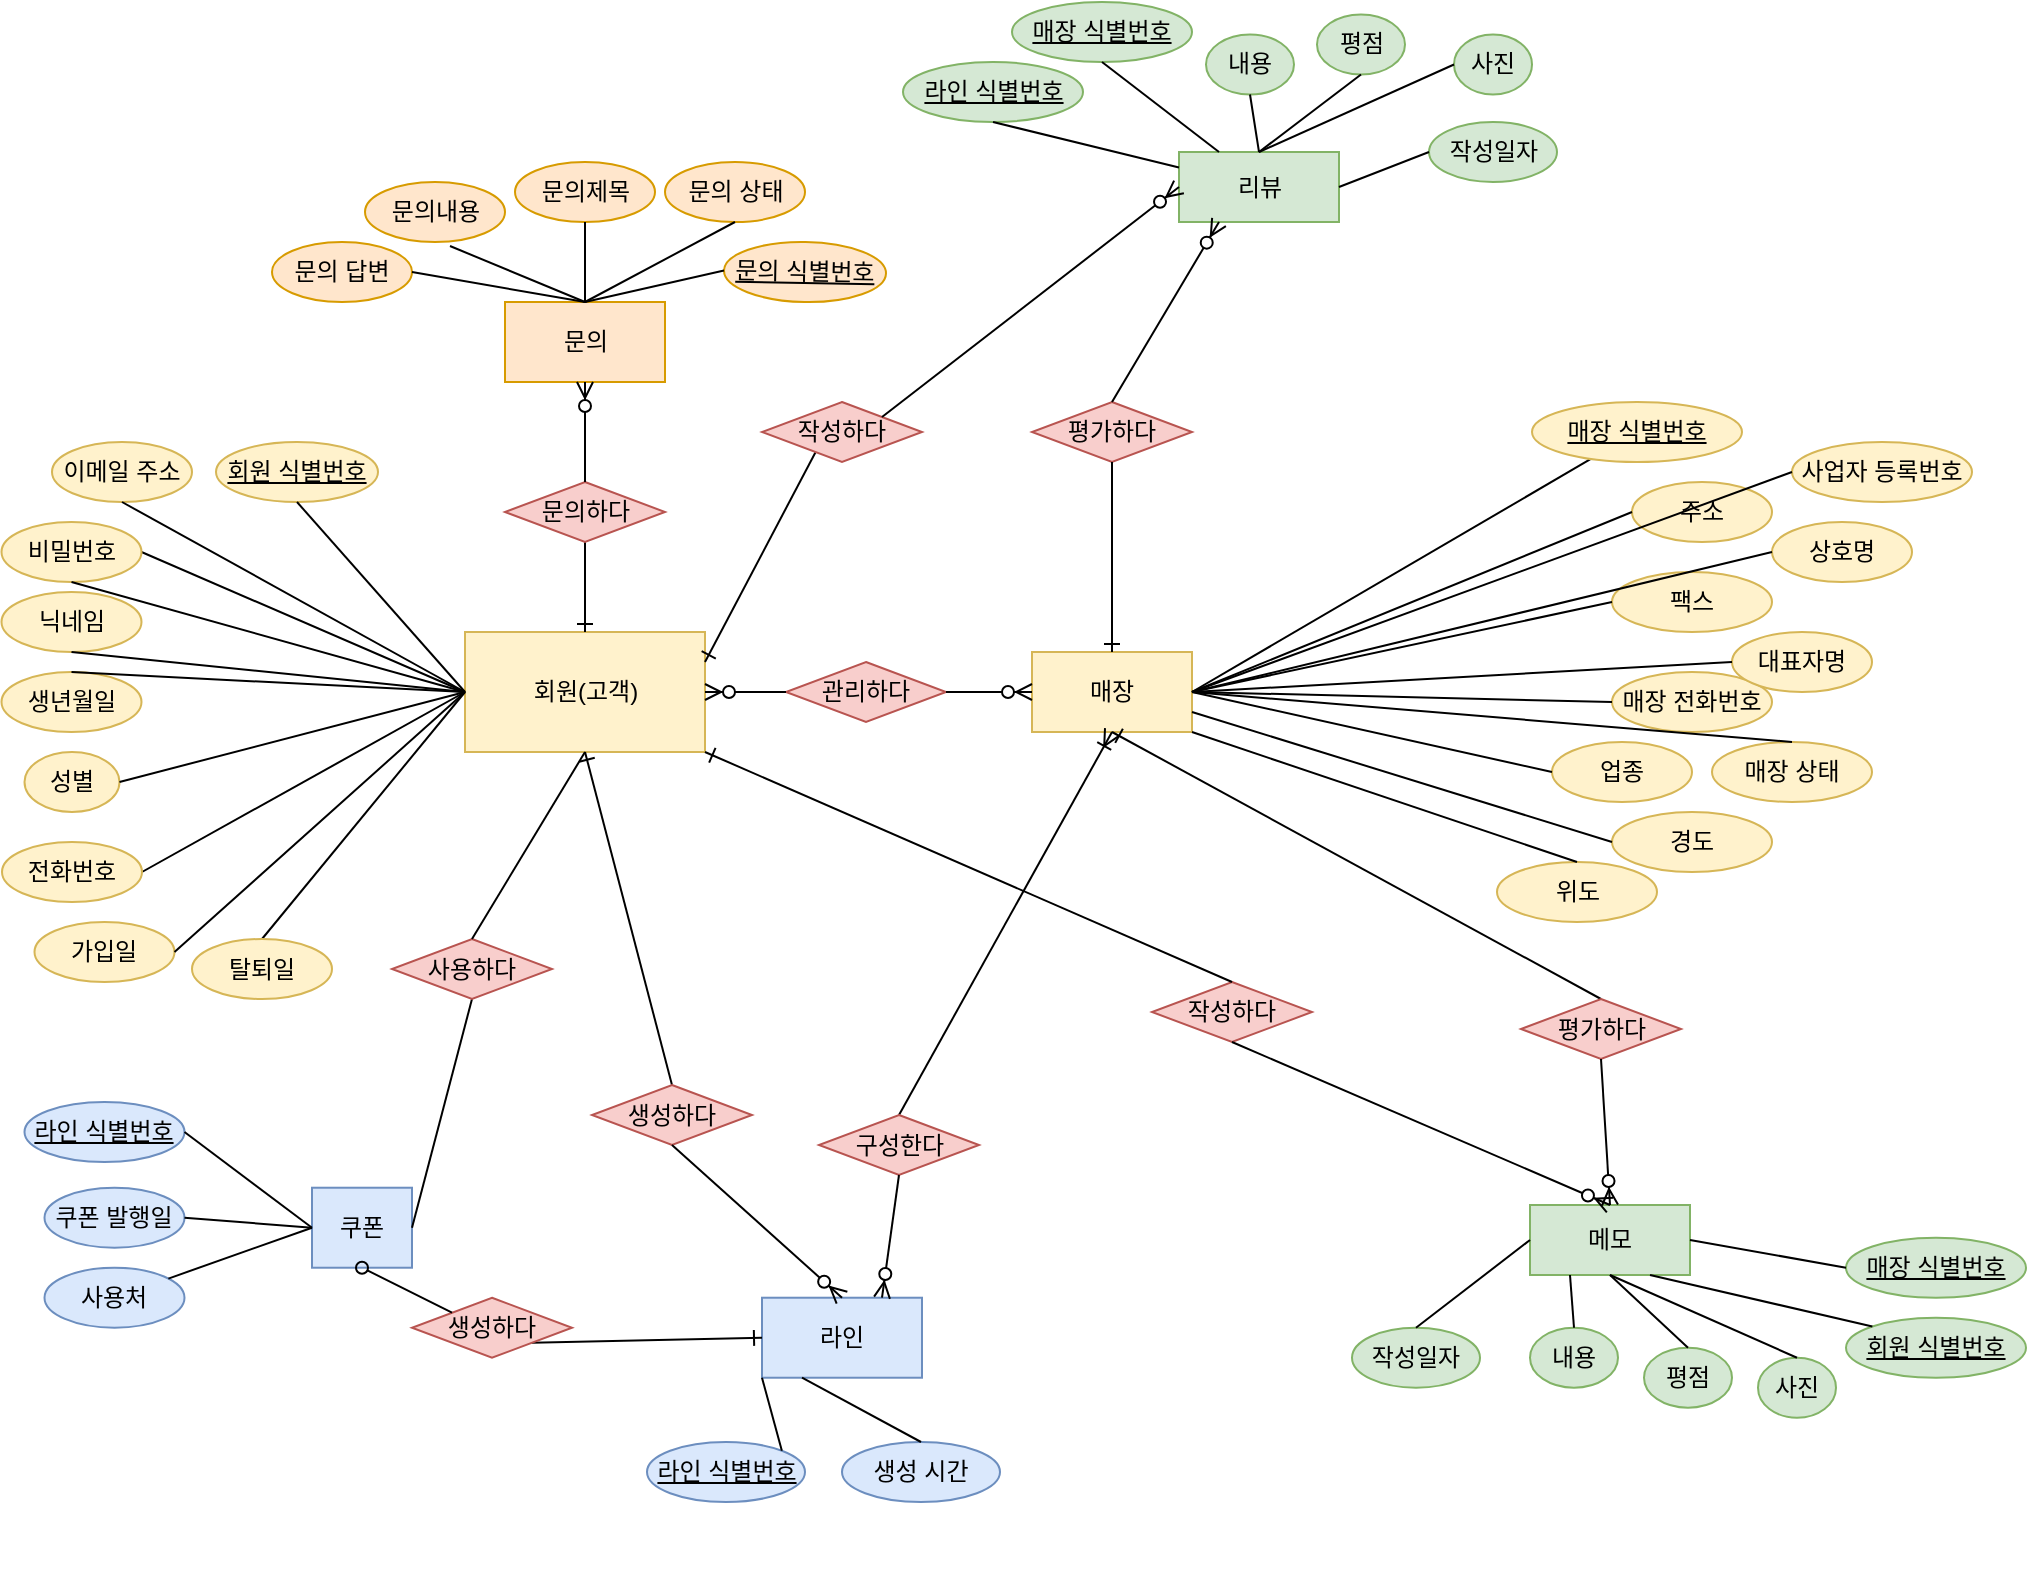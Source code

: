 <mxfile version="13.6.2" type="device"><diagram id="R2lEEEUBdFMjLlhIrx00" name="Page-1"><mxGraphModel dx="1422" dy="1894" grid="1" gridSize="10" guides="1" tooltips="1" connect="1" arrows="1" fold="1" page="1" pageScale="1" pageWidth="850" pageHeight="1100" math="0" shadow="0" extFonts="Permanent Marker^https://fonts.googleapis.com/css?family=Permanent+Marker"><root><mxCell id="0"/><mxCell id="1" parent="0"/><mxCell id="EWIs4W8tNfJOT1IVnQn1-1" value="회원(고객)" style="rounded=0;whiteSpace=wrap;html=1;rotation=0;fillColor=#fff2cc;strokeColor=#d6b656;" parent="1" vertex="1"><mxGeometry x="236.5" y="85" width="120" height="60" as="geometry"/></mxCell><mxCell id="EWIs4W8tNfJOT1IVnQn1-49" value="라인" style="rounded=0;whiteSpace=wrap;html=1;fillColor=#dae8fc;strokeColor=#6c8ebf;" parent="1" vertex="1"><mxGeometry x="385" y="417.86" width="80" height="40" as="geometry"/></mxCell><mxCell id="EWIs4W8tNfJOT1IVnQn1-51" value="라인 식별번호" style="ellipse;whiteSpace=wrap;html=1;fillColor=#dae8fc;strokeColor=#6c8ebf;fontStyle=4" parent="1" vertex="1"><mxGeometry x="327.5" y="490" width="79" height="30" as="geometry"/></mxCell><mxCell id="EWIs4W8tNfJOT1IVnQn1-61" value="" style="endArrow=none;html=1;exitX=1;exitY=0;exitDx=0;exitDy=0;entryX=0;entryY=1;entryDx=0;entryDy=0;" parent="1" source="EWIs4W8tNfJOT1IVnQn1-51" target="EWIs4W8tNfJOT1IVnQn1-49" edge="1"><mxGeometry width="50" height="50" relative="1" as="geometry"><mxPoint x="395.5" y="539.5" as="sourcePoint"/><mxPoint x="510.5" y="540" as="targetPoint"/><Array as="points"/></mxGeometry></mxCell><mxCell id="EWIs4W8tNfJOT1IVnQn1-89" value="" style="endArrow=none;html=1;exitX=0.5;exitY=1;exitDx=0;exitDy=0;entryX=0.5;entryY=0;entryDx=0;entryDy=0;startArrow=ERone;startFill=0;" parent="1" source="EWIs4W8tNfJOT1IVnQn1-1" target="EWIs4W8tNfJOT1IVnQn1-90" edge="1"><mxGeometry width="50" height="50" relative="1" as="geometry"><mxPoint x="331" y="266" as="sourcePoint"/><mxPoint x="336" y="393.5" as="targetPoint"/></mxGeometry></mxCell><mxCell id="EWIs4W8tNfJOT1IVnQn1-90" value="생성하다" style="rhombus;whiteSpace=wrap;html=1;rotation=0;fillColor=#f8cecc;strokeColor=#b85450;" parent="1" vertex="1"><mxGeometry x="300" y="311.5" width="80" height="30" as="geometry"/></mxCell><mxCell id="EWIs4W8tNfJOT1IVnQn1-93" value="" style="endArrow=ERzeroToMany;html=1;entryX=0.5;entryY=0;entryDx=0;entryDy=0;exitX=0.5;exitY=1;exitDx=0;exitDy=0;endFill=1;" parent="1" source="EWIs4W8tNfJOT1IVnQn1-90" target="EWIs4W8tNfJOT1IVnQn1-49" edge="1"><mxGeometry width="50" height="50" relative="1" as="geometry"><mxPoint x="339" y="409.5" as="sourcePoint"/><mxPoint x="376.5" y="401.51" as="targetPoint"/></mxGeometry></mxCell><mxCell id="EWIs4W8tNfJOT1IVnQn1-101" value="매장" style="rounded=0;whiteSpace=wrap;html=1;fillColor=#fff2cc;strokeColor=#d6b656;" parent="1" vertex="1"><mxGeometry x="520" y="95" width="80" height="40" as="geometry"/></mxCell><mxCell id="EWIs4W8tNfJOT1IVnQn1-103" value="" style="endArrow=none;html=1;exitX=1;exitY=0.5;exitDx=0;exitDy=0;" parent="1" source="EWIs4W8tNfJOT1IVnQn1-101" target="EWIs4W8tNfJOT1IVnQn1-105" edge="1"><mxGeometry width="50" height="50" relative="1" as="geometry"><mxPoint x="710" y="240" as="sourcePoint"/><mxPoint x="439.359" y="225" as="targetPoint"/></mxGeometry></mxCell><mxCell id="EWIs4W8tNfJOT1IVnQn1-105" value="&lt;u&gt;매장 식별번호&lt;/u&gt;" style="ellipse;whiteSpace=wrap;html=1;fillColor=#fff2cc;strokeColor=#d6b656;" parent="1" vertex="1"><mxGeometry x="770" y="-30" width="105" height="30" as="geometry"/></mxCell><mxCell id="EWIs4W8tNfJOT1IVnQn1-133" value="쿠폰" style="rounded=0;whiteSpace=wrap;html=1;rotation=0;fillColor=#dae8fc;strokeColor=#6c8ebf;" parent="1" vertex="1"><mxGeometry x="160" y="362.86" width="50" height="40" as="geometry"/></mxCell><mxCell id="EWIs4W8tNfJOT1IVnQn1-135" value="쿠폰 발행일" style="ellipse;whiteSpace=wrap;html=1;fillColor=#dae8fc;strokeColor=#6c8ebf;" parent="1" vertex="1"><mxGeometry x="26.25" y="362.86" width="70" height="30" as="geometry"/></mxCell><mxCell id="EWIs4W8tNfJOT1IVnQn1-138" value="매장 전화번호" style="ellipse;whiteSpace=wrap;html=1;fillColor=#fff2cc;strokeColor=#d6b656;" parent="1" vertex="1"><mxGeometry x="810" y="105" width="80" height="30" as="geometry"/></mxCell><mxCell id="EWIs4W8tNfJOT1IVnQn1-141" value="" style="endArrow=none;html=1;rounded=0;exitX=1;exitY=0.5;exitDx=0;exitDy=0;entryX=0;entryY=0.5;entryDx=0;entryDy=0;" parent="1" source="EWIs4W8tNfJOT1IVnQn1-135" target="EWIs4W8tNfJOT1IVnQn1-133" edge="1"><mxGeometry relative="1" as="geometry"><mxPoint x="103.25" y="492.86" as="sourcePoint"/><mxPoint x="73.25" y="523.36" as="targetPoint"/></mxGeometry></mxCell><mxCell id="EWIs4W8tNfJOT1IVnQn1-143" value="사용처" style="ellipse;whiteSpace=wrap;html=1;fillColor=#dae8fc;strokeColor=#6c8ebf;" parent="1" vertex="1"><mxGeometry x="26.25" y="402.86" width="70" height="30" as="geometry"/></mxCell><mxCell id="EWIs4W8tNfJOT1IVnQn1-144" value="" style="endArrow=none;html=1;entryX=0;entryY=0.5;entryDx=0;entryDy=0;" parent="1" source="EWIs4W8tNfJOT1IVnQn1-143" target="EWIs4W8tNfJOT1IVnQn1-133" edge="1"><mxGeometry width="50" height="50" relative="1" as="geometry"><mxPoint x="220.29" y="492.36" as="sourcePoint"/><mxPoint x="233.25" y="563.36" as="targetPoint"/></mxGeometry></mxCell><mxCell id="EWIs4W8tNfJOT1IVnQn1-165" value="문의" style="rounded=0;whiteSpace=wrap;html=1;rotation=0;fillColor=#ffe6cc;strokeColor=#d79b00;" parent="1" vertex="1"><mxGeometry x="256.5" y="-80" width="80" height="40" as="geometry"/></mxCell><mxCell id="EWIs4W8tNfJOT1IVnQn1-166" value="문의제목" style="ellipse;whiteSpace=wrap;html=1;fillColor=#ffe6cc;strokeColor=#d79b00;" parent="1" vertex="1"><mxGeometry x="261.5" y="-150" width="70" height="30" as="geometry"/></mxCell><mxCell id="EWIs4W8tNfJOT1IVnQn1-167" value="문의내용" style="ellipse;whiteSpace=wrap;html=1;fillColor=#ffe6cc;strokeColor=#d79b00;" parent="1" vertex="1"><mxGeometry x="186.5" y="-140" width="70" height="30" as="geometry"/></mxCell><mxCell id="EWIs4W8tNfJOT1IVnQn1-168" value="문의 답변" style="ellipse;whiteSpace=wrap;html=1;fillColor=#ffe6cc;strokeColor=#d79b00;" parent="1" vertex="1"><mxGeometry x="140" y="-110.0" width="70" height="30" as="geometry"/></mxCell><mxCell id="EWIs4W8tNfJOT1IVnQn1-169" value="문의 상태" style="ellipse;whiteSpace=wrap;html=1;fillColor=#ffe6cc;strokeColor=#d79b00;" parent="1" vertex="1"><mxGeometry x="336.5" y="-150" width="70" height="30" as="geometry"/></mxCell><mxCell id="QIO1_XG7KYI684t1r8YO-27" value="메모" style="rounded=0;whiteSpace=wrap;html=1;rotation=0;fillColor=#d5e8d4;strokeColor=#82b366;" parent="1" vertex="1"><mxGeometry x="769" y="371.5" width="80" height="35" as="geometry"/></mxCell><mxCell id="QIO1_XG7KYI684t1r8YO-40" style="edgeStyle=orthogonalEdgeStyle;rounded=0;orthogonalLoop=1;jettySize=auto;html=1;exitX=0.5;exitY=1;exitDx=0;exitDy=0;startArrow=ERmany;startFill=0;" parent="1" edge="1"><mxGeometry relative="1" as="geometry"><mxPoint x="828.0" y="402.15" as="sourcePoint"/><mxPoint x="828.0" y="402.15" as="targetPoint"/></mxGeometry></mxCell><mxCell id="QIO1_XG7KYI684t1r8YO-55" value="" style="endArrow=none;html=1;exitX=0.5;exitY=0;exitDx=0;exitDy=0;entryX=0.5;entryY=1;entryDx=0;entryDy=0;endFill=0;startArrow=ERone;startFill=0;" parent="1" source="EWIs4W8tNfJOT1IVnQn1-1" target="QIO1_XG7KYI684t1r8YO-102" edge="1"><mxGeometry width="50" height="50" relative="1" as="geometry"><mxPoint x="530" y="220" as="sourcePoint"/><mxPoint x="430" y="10" as="targetPoint"/></mxGeometry></mxCell><mxCell id="QIO1_XG7KYI684t1r8YO-64" value="관리하다" style="rhombus;whiteSpace=wrap;html=1;rotation=0;fillColor=#f8cecc;strokeColor=#b85450;" parent="1" vertex="1"><mxGeometry x="397" y="100" width="80" height="30" as="geometry"/></mxCell><mxCell id="QIO1_XG7KYI684t1r8YO-65" value="" style="endArrow=none;html=1;exitX=0;exitY=0.5;exitDx=0;exitDy=0;entryX=1;entryY=0.5;entryDx=0;entryDy=0;endFill=0;startArrow=ERzeroToMany;startFill=1;" parent="1" source="EWIs4W8tNfJOT1IVnQn1-101" target="QIO1_XG7KYI684t1r8YO-64" edge="1"><mxGeometry width="50" height="50" relative="1" as="geometry"><mxPoint x="680" y="260" as="sourcePoint"/><mxPoint x="625" y="390" as="targetPoint"/><Array as="points"/></mxGeometry></mxCell><mxCell id="QIO1_XG7KYI684t1r8YO-71" value="리뷰" style="rounded=0;whiteSpace=wrap;html=1;rotation=0;fillColor=#d5e8d4;strokeColor=#82b366;" parent="1" vertex="1"><mxGeometry x="593.5" y="-155.0" width="80" height="35" as="geometry"/></mxCell><mxCell id="QIO1_XG7KYI684t1r8YO-72" value="" style="endArrow=none;html=1;entryX=0;entryY=0.5;entryDx=0;entryDy=0;exitX=1;exitY=0.5;exitDx=0;exitDy=0;endFill=0;startArrow=ERzeroToMany;startFill=1;" parent="1" source="EWIs4W8tNfJOT1IVnQn1-1" target="QIO1_XG7KYI684t1r8YO-64" edge="1"><mxGeometry width="50" height="50" relative="1" as="geometry"><mxPoint x="410" y="354.29" as="sourcePoint"/><mxPoint x="460" y="304.29" as="targetPoint"/></mxGeometry></mxCell><mxCell id="QIO1_XG7KYI684t1r8YO-88" value="" style="endArrow=none;html=1;exitX=1;exitY=0.5;exitDx=0;exitDy=0;entryX=0;entryY=0.5;entryDx=0;entryDy=0;" parent="1" source="QIO1_XG7KYI684t1r8YO-90" target="EWIs4W8tNfJOT1IVnQn1-1" edge="1"><mxGeometry width="50" height="50" relative="1" as="geometry"><mxPoint x="612" y="8" as="sourcePoint"/><mxPoint x="527" y="-123" as="targetPoint"/></mxGeometry></mxCell><mxCell id="QIO1_XG7KYI684t1r8YO-90" value="전화번호" style="ellipse;whiteSpace=wrap;html=1;fillColor=#fff2cc;strokeColor=#d6b656;" parent="1" vertex="1"><mxGeometry x="5" y="190" width="70" height="30" as="geometry"/></mxCell><mxCell id="EWIs4W8tNfJOT1IVnQn1-107" value="이메일 주소" style="ellipse;whiteSpace=wrap;html=1;fillColor=#fff2cc;strokeColor=#d6b656;" parent="1" vertex="1"><mxGeometry x="30" y="-10" width="70" height="30" as="geometry"/></mxCell><mxCell id="EWIs4W8tNfJOT1IVnQn1-109" value="닉네임" style="ellipse;whiteSpace=wrap;html=1;fillColor=#fff2cc;strokeColor=#d6b656;" parent="1" vertex="1"><mxGeometry x="4.75" y="65" width="70" height="30" as="geometry"/></mxCell><mxCell id="EWIs4W8tNfJOT1IVnQn1-110" value="생년월일" style="ellipse;whiteSpace=wrap;html=1;fillColor=#fff2cc;strokeColor=#d6b656;" parent="1" vertex="1"><mxGeometry x="4.75" y="105" width="70" height="30" as="geometry"/></mxCell><mxCell id="EWIs4W8tNfJOT1IVnQn1-111" value="성별" style="ellipse;whiteSpace=wrap;html=1;fillColor=#fff2cc;strokeColor=#d6b656;" parent="1" vertex="1"><mxGeometry x="16.25" y="145" width="47.5" height="30" as="geometry"/></mxCell><mxCell id="EWIs4W8tNfJOT1IVnQn1-113" value="" style="endArrow=none;html=1;entryX=0.5;entryY=1;entryDx=0;entryDy=0;exitX=0;exitY=0.5;exitDx=0;exitDy=0;" parent="1" source="EWIs4W8tNfJOT1IVnQn1-1" target="EWIs4W8tNfJOT1IVnQn1-107" edge="1"><mxGeometry width="50" height="50" relative="1" as="geometry"><mxPoint x="686" y="-63" as="sourcePoint"/><mxPoint x="436" y="157" as="targetPoint"/></mxGeometry></mxCell><mxCell id="EWIs4W8tNfJOT1IVnQn1-114" value="" style="endArrow=none;html=1;entryX=0.5;entryY=1;entryDx=0;entryDy=0;exitX=0;exitY=0.5;exitDx=0;exitDy=0;" parent="1" source="EWIs4W8tNfJOT1IVnQn1-1" target="EWIs4W8tNfJOT1IVnQn1-109" edge="1"><mxGeometry width="50" height="50" relative="1" as="geometry"><mxPoint x="706" y="-63" as="sourcePoint"/><mxPoint x="736" y="-98" as="targetPoint"/></mxGeometry></mxCell><mxCell id="EWIs4W8tNfJOT1IVnQn1-115" value="" style="endArrow=none;html=1;entryX=0.5;entryY=0;entryDx=0;entryDy=0;exitX=0;exitY=0.5;exitDx=0;exitDy=0;" parent="1" source="EWIs4W8tNfJOT1IVnQn1-1" target="EWIs4W8tNfJOT1IVnQn1-110" edge="1"><mxGeometry width="50" height="50" relative="1" as="geometry"><mxPoint x="706" y="-53" as="sourcePoint"/><mxPoint x="736" y="-53" as="targetPoint"/></mxGeometry></mxCell><mxCell id="EWIs4W8tNfJOT1IVnQn1-116" value="" style="endArrow=none;html=1;entryX=1;entryY=0.5;entryDx=0;entryDy=0;exitX=0;exitY=0.5;exitDx=0;exitDy=0;" parent="1" source="EWIs4W8tNfJOT1IVnQn1-1" target="EWIs4W8tNfJOT1IVnQn1-111" edge="1"><mxGeometry width="50" height="50" relative="1" as="geometry"><mxPoint x="547" y="-133" as="sourcePoint"/><mxPoint x="667" y="-98" as="targetPoint"/></mxGeometry></mxCell><mxCell id="EWIs4W8tNfJOT1IVnQn1-117" value="" style="endArrow=none;html=1;entryX=1;entryY=0.5;entryDx=0;entryDy=0;exitX=0;exitY=0.5;exitDx=0;exitDy=0;" parent="1" source="EWIs4W8tNfJOT1IVnQn1-1" target="EWIs4W8tNfJOT1IVnQn1-112" edge="1"><mxGeometry width="50" height="50" relative="1" as="geometry"><mxPoint x="527" y="-133" as="sourcePoint"/><mxPoint x="756" y="-58" as="targetPoint"/></mxGeometry></mxCell><mxCell id="QIO1_XG7KYI684t1r8YO-102" value="문의하다" style="rhombus;whiteSpace=wrap;html=1;rotation=0;fillColor=#f8cecc;strokeColor=#b85450;" parent="1" vertex="1"><mxGeometry x="256.5" y="10" width="80" height="30" as="geometry"/></mxCell><mxCell id="QIO1_XG7KYI684t1r8YO-108" value="" style="endArrow=ERzeroToMany;html=1;exitX=0.5;exitY=0;exitDx=0;exitDy=0;entryX=0.5;entryY=1;entryDx=0;entryDy=0;startArrow=none;startFill=0;endFill=1;" parent="1" source="QIO1_XG7KYI684t1r8YO-102" target="EWIs4W8tNfJOT1IVnQn1-165" edge="1"><mxGeometry width="50" height="50" relative="1" as="geometry"><mxPoint x="404.5" y="-15" as="sourcePoint"/><mxPoint x="356.5" y="15" as="targetPoint"/></mxGeometry></mxCell><mxCell id="QIO1_XG7KYI684t1r8YO-115" value="" style="endArrow=none;html=1;exitX=1;exitY=0.5;exitDx=0;exitDy=0;entryX=0.5;entryY=0;entryDx=0;entryDy=0;" parent="1" source="EWIs4W8tNfJOT1IVnQn1-168" target="EWIs4W8tNfJOT1IVnQn1-165" edge="1"><mxGeometry width="50" height="50" relative="1" as="geometry"><mxPoint x="230" y="-101.1" as="sourcePoint"/><mxPoint x="297" y="-80" as="targetPoint"/></mxGeometry></mxCell><mxCell id="QIO1_XG7KYI684t1r8YO-116" value="" style="endArrow=none;html=1;exitX=0.607;exitY=1.067;exitDx=0;exitDy=0;entryX=0.5;entryY=0;entryDx=0;entryDy=0;exitPerimeter=0;" parent="1" source="EWIs4W8tNfJOT1IVnQn1-167" target="EWIs4W8tNfJOT1IVnQn1-165" edge="1"><mxGeometry width="50" height="50" relative="1" as="geometry"><mxPoint x="230" y="-35" as="sourcePoint"/><mxPoint x="297" y="-80" as="targetPoint"/></mxGeometry></mxCell><mxCell id="QIO1_XG7KYI684t1r8YO-117" value="" style="endArrow=none;html=1;exitX=0.5;exitY=1;exitDx=0;exitDy=0;entryX=0.5;entryY=0;entryDx=0;entryDy=0;" parent="1" source="EWIs4W8tNfJOT1IVnQn1-166" target="EWIs4W8tNfJOT1IVnQn1-165" edge="1"><mxGeometry width="50" height="50" relative="1" as="geometry"><mxPoint x="230" y="15" as="sourcePoint"/><mxPoint x="297" y="-80" as="targetPoint"/></mxGeometry></mxCell><mxCell id="QIO1_XG7KYI684t1r8YO-118" value="" style="endArrow=none;html=1;exitX=0.5;exitY=1;exitDx=0;exitDy=0;entryX=0.5;entryY=0;entryDx=0;entryDy=0;" parent="1" source="EWIs4W8tNfJOT1IVnQn1-169" target="EWIs4W8tNfJOT1IVnQn1-165" edge="1"><mxGeometry width="50" height="50" relative="1" as="geometry"><mxPoint x="250" y="65" as="sourcePoint"/><mxPoint x="297" y="-80" as="targetPoint"/></mxGeometry></mxCell><mxCell id="EWIs4W8tNfJOT1IVnQn1-155" value="평점" style="ellipse;whiteSpace=wrap;html=1;fillColor=#d5e8d4;strokeColor=#82b366;" parent="1" vertex="1"><mxGeometry x="662.5" y="-223.75" width="44" height="30" as="geometry"/></mxCell><mxCell id="EWIs4W8tNfJOT1IVnQn1-156" value="내용" style="ellipse;whiteSpace=wrap;html=1;fillColor=#d5e8d4;strokeColor=#82b366;" parent="1" vertex="1"><mxGeometry x="607" y="-213.75" width="44" height="30" as="geometry"/></mxCell><mxCell id="QIO1_XG7KYI684t1r8YO-17" value="" style="endArrow=none;html=1;exitX=0.5;exitY=1;exitDx=0;exitDy=0;entryX=0.5;entryY=0;entryDx=0;entryDy=0;" parent="1" source="EWIs4W8tNfJOT1IVnQn1-156" target="QIO1_XG7KYI684t1r8YO-71" edge="1"><mxGeometry width="50" height="50" relative="1" as="geometry"><mxPoint x="525" y="-45.25" as="sourcePoint"/><mxPoint x="610" y="-27.75" as="targetPoint"/></mxGeometry></mxCell><mxCell id="QIO1_XG7KYI684t1r8YO-20" value="" style="endArrow=none;html=1;entryX=0.5;entryY=0;entryDx=0;entryDy=0;exitX=0.5;exitY=1;exitDx=0;exitDy=0;" parent="1" source="EWIs4W8tNfJOT1IVnQn1-155" target="QIO1_XG7KYI684t1r8YO-71" edge="1"><mxGeometry width="50" height="50" relative="1" as="geometry"><mxPoint x="545" y="-9" as="sourcePoint"/><mxPoint x="610" y="-27.75" as="targetPoint"/></mxGeometry></mxCell><mxCell id="QIO1_XG7KYI684t1r8YO-22" value="사진" style="ellipse;whiteSpace=wrap;html=1;fillColor=#d5e8d4;strokeColor=#82b366;" parent="1" vertex="1"><mxGeometry x="731" y="-213.75" width="39" height="30" as="geometry"/></mxCell><mxCell id="QIO1_XG7KYI684t1r8YO-24" value="" style="endArrow=none;html=1;entryX=0.5;entryY=0;entryDx=0;entryDy=0;exitX=0;exitY=0.5;exitDx=0;exitDy=0;" parent="1" source="QIO1_XG7KYI684t1r8YO-22" target="QIO1_XG7KYI684t1r8YO-71" edge="1"><mxGeometry width="50" height="50" relative="1" as="geometry"><mxPoint x="670" y="-200" as="sourcePoint"/><mxPoint x="610" y="-27.75" as="targetPoint"/></mxGeometry></mxCell><mxCell id="QIO1_XG7KYI684t1r8YO-25" style="edgeStyle=orthogonalEdgeStyle;rounded=0;orthogonalLoop=1;jettySize=auto;html=1;exitX=0.5;exitY=1;exitDx=0;exitDy=0;startArrow=ERmany;startFill=0;" parent="1" edge="1"><mxGeometry relative="1" as="geometry"><mxPoint x="645.5" y="-181" as="sourcePoint"/><mxPoint x="645.5" y="-181" as="targetPoint"/></mxGeometry></mxCell><mxCell id="BANNgjnVoTd75mM-NC7_-1" value="&lt;u&gt;문의 식별번호&lt;/u&gt;" style="ellipse;whiteSpace=wrap;html=1;fillColor=#ffe6cc;strokeColor=#d79b00;rotation=1;" parent="1" vertex="1"><mxGeometry x="366" y="-110" width="81" height="30" as="geometry"/></mxCell><mxCell id="BANNgjnVoTd75mM-NC7_-5" value="" style="endArrow=none;html=1;entryX=0.5;entryY=0;entryDx=0;entryDy=0;exitX=0;exitY=0.5;exitDx=0;exitDy=0;" parent="1" source="BANNgjnVoTd75mM-NC7_-1" target="EWIs4W8tNfJOT1IVnQn1-165" edge="1"><mxGeometry width="50" height="50" relative="1" as="geometry"><mxPoint x="215" y="95" as="sourcePoint"/><mxPoint x="265" y="45" as="targetPoint"/></mxGeometry></mxCell><mxCell id="BANNgjnVoTd75mM-NC7_-10" value="&lt;u&gt;라인&amp;nbsp;식별번호&lt;/u&gt;" style="ellipse;whiteSpace=wrap;html=1;fillColor=#dae8fc;strokeColor=#6c8ebf;" parent="1" vertex="1"><mxGeometry x="16.25" y="320" width="80" height="30" as="geometry"/></mxCell><mxCell id="BANNgjnVoTd75mM-NC7_-11" value="" style="endArrow=none;html=1;rounded=0;exitX=1;exitY=0.5;exitDx=0;exitDy=0;entryX=0;entryY=0.5;entryDx=0;entryDy=0;" parent="1" source="BANNgjnVoTd75mM-NC7_-10" target="EWIs4W8tNfJOT1IVnQn1-133" edge="1"><mxGeometry relative="1" as="geometry"><mxPoint x="111.25" y="544.36" as="sourcePoint"/><mxPoint x="143.25" y="532.86" as="targetPoint"/></mxGeometry></mxCell><mxCell id="BANNgjnVoTd75mM-NC7_-12" value="생성 시간" style="ellipse;whiteSpace=wrap;html=1;fillColor=#dae8fc;strokeColor=#6c8ebf;fontStyle=0" parent="1" vertex="1"><mxGeometry x="425" y="490" width="79" height="30" as="geometry"/></mxCell><mxCell id="BANNgjnVoTd75mM-NC7_-15" style="edgeStyle=orthogonalEdgeStyle;rounded=0;orthogonalLoop=1;jettySize=auto;html=1;exitX=0.5;exitY=1;exitDx=0;exitDy=0;" parent="1" edge="1"><mxGeometry relative="1" as="geometry"><mxPoint x="449.5" y="550" as="sourcePoint"/><mxPoint x="449.5" y="550" as="targetPoint"/></mxGeometry></mxCell><mxCell id="BANNgjnVoTd75mM-NC7_-16" value="" style="endArrow=none;html=1;exitX=0.5;exitY=0;exitDx=0;exitDy=0;entryX=0.25;entryY=1;entryDx=0;entryDy=0;" parent="1" source="BANNgjnVoTd75mM-NC7_-12" target="EWIs4W8tNfJOT1IVnQn1-49" edge="1"><mxGeometry width="50" height="50" relative="1" as="geometry"><mxPoint x="396.5" y="535" as="sourcePoint"/><mxPoint x="435.5" y="525" as="targetPoint"/></mxGeometry></mxCell><mxCell id="BANNgjnVoTd75mM-NC7_-19" value="주소" style="ellipse;whiteSpace=wrap;html=1;fillColor=#fff2cc;strokeColor=#d6b656;" parent="1" vertex="1"><mxGeometry x="820" y="10" width="70" height="30" as="geometry"/></mxCell><mxCell id="BANNgjnVoTd75mM-NC7_-20" value="대표자명" style="ellipse;whiteSpace=wrap;html=1;fillColor=#fff2cc;strokeColor=#d6b656;" parent="1" vertex="1"><mxGeometry x="870" y="85" width="70" height="30" as="geometry"/></mxCell><mxCell id="BANNgjnVoTd75mM-NC7_-21" value="업종" style="ellipse;whiteSpace=wrap;html=1;fillColor=#fff2cc;strokeColor=#d6b656;" parent="1" vertex="1"><mxGeometry x="780" y="140" width="70" height="30" as="geometry"/></mxCell><mxCell id="BANNgjnVoTd75mM-NC7_-22" value="상호명" style="ellipse;whiteSpace=wrap;html=1;fillColor=#fff2cc;strokeColor=#d6b656;" parent="1" vertex="1"><mxGeometry x="890" y="30" width="70" height="30" as="geometry"/></mxCell><mxCell id="BANNgjnVoTd75mM-NC7_-23" value="사업자 등록번호" style="ellipse;whiteSpace=wrap;html=1;fillColor=#fff2cc;strokeColor=#d6b656;" parent="1" vertex="1"><mxGeometry x="900" y="-10" width="90" height="30" as="geometry"/></mxCell><mxCell id="BANNgjnVoTd75mM-NC7_-25" value="팩스" style="ellipse;whiteSpace=wrap;html=1;fillColor=#fff2cc;strokeColor=#d6b656;" parent="1" vertex="1"><mxGeometry x="810" y="55" width="80" height="30" as="geometry"/></mxCell><mxCell id="BANNgjnVoTd75mM-NC7_-27" value="" style="endArrow=none;html=1;entryX=0;entryY=0.5;entryDx=0;entryDy=0;exitX=1;exitY=0.5;exitDx=0;exitDy=0;" parent="1" source="EWIs4W8tNfJOT1IVnQn1-101" target="BANNgjnVoTd75mM-NC7_-23" edge="1"><mxGeometry width="50" height="50" relative="1" as="geometry"><mxPoint x="710" y="240" as="sourcePoint"/><mxPoint x="766.417" y="169.279" as="targetPoint"/></mxGeometry></mxCell><mxCell id="BANNgjnVoTd75mM-NC7_-29" value="" style="endArrow=none;html=1;entryX=0;entryY=0.5;entryDx=0;entryDy=0;exitX=1;exitY=0.5;exitDx=0;exitDy=0;" parent="1" source="EWIs4W8tNfJOT1IVnQn1-101" target="BANNgjnVoTd75mM-NC7_-22" edge="1"><mxGeometry width="50" height="50" relative="1" as="geometry"><mxPoint x="697.65" y="230" as="sourcePoint"/><mxPoint x="766.417" y="169.279" as="targetPoint"/></mxGeometry></mxCell><mxCell id="BANNgjnVoTd75mM-NC7_-30" value="" style="endArrow=none;html=1;entryX=0;entryY=0.5;entryDx=0;entryDy=0;exitX=1;exitY=0.5;exitDx=0;exitDy=0;" parent="1" source="EWIs4W8tNfJOT1IVnQn1-101" target="BANNgjnVoTd75mM-NC7_-21" edge="1"><mxGeometry width="50" height="50" relative="1" as="geometry"><mxPoint x="715" y="250" as="sourcePoint"/><mxPoint x="755" y="235" as="targetPoint"/></mxGeometry></mxCell><mxCell id="BANNgjnVoTd75mM-NC7_-31" value="" style="endArrow=none;html=1;entryX=0;entryY=0.5;entryDx=0;entryDy=0;exitX=1;exitY=0.5;exitDx=0;exitDy=0;" parent="1" source="EWIs4W8tNfJOT1IVnQn1-101" target="BANNgjnVoTd75mM-NC7_-20" edge="1"><mxGeometry width="50" height="50" relative="1" as="geometry"><mxPoint x="715" y="250" as="sourcePoint"/><mxPoint x="756" y="255" as="targetPoint"/></mxGeometry></mxCell><mxCell id="BANNgjnVoTd75mM-NC7_-32" value="" style="endArrow=none;html=1;entryX=0;entryY=0.5;entryDx=0;entryDy=0;exitX=1;exitY=0.5;exitDx=0;exitDy=0;" parent="1" source="EWIs4W8tNfJOT1IVnQn1-101" target="BANNgjnVoTd75mM-NC7_-19" edge="1"><mxGeometry width="50" height="50" relative="1" as="geometry"><mxPoint x="715" y="250" as="sourcePoint"/><mxPoint x="760" y="285" as="targetPoint"/></mxGeometry></mxCell><mxCell id="BANNgjnVoTd75mM-NC7_-34" value="" style="endArrow=none;html=1;entryX=0;entryY=0.5;entryDx=0;entryDy=0;exitX=1;exitY=0.5;exitDx=0;exitDy=0;" parent="1" source="EWIs4W8tNfJOT1IVnQn1-101" target="BANNgjnVoTd75mM-NC7_-25" edge="1"><mxGeometry width="50" height="50" relative="1" as="geometry"><mxPoint x="715" y="250" as="sourcePoint"/><mxPoint x="760" y="315" as="targetPoint"/></mxGeometry></mxCell><mxCell id="BANNgjnVoTd75mM-NC7_-35" value="" style="endArrow=none;html=1;entryX=0;entryY=0.5;entryDx=0;entryDy=0;" parent="1" target="EWIs4W8tNfJOT1IVnQn1-138" edge="1"><mxGeometry width="50" height="50" relative="1" as="geometry"><mxPoint x="600" y="115" as="sourcePoint"/><mxPoint x="750" y="375" as="targetPoint"/></mxGeometry></mxCell><mxCell id="BANNgjnVoTd75mM-NC7_-36" value="가입일" style="ellipse;whiteSpace=wrap;html=1;fillColor=#fff2cc;strokeColor=#d6b656;" parent="1" vertex="1"><mxGeometry x="21.25" y="230" width="70" height="30" as="geometry"/></mxCell><mxCell id="BANNgjnVoTd75mM-NC7_-37" value="" style="endArrow=none;html=1;exitX=1;exitY=0.5;exitDx=0;exitDy=0;entryX=0;entryY=0.5;entryDx=0;entryDy=0;" parent="1" source="BANNgjnVoTd75mM-NC7_-36" target="EWIs4W8tNfJOT1IVnQn1-1" edge="1"><mxGeometry width="50" height="50" relative="1" as="geometry"><mxPoint x="492" y="-113" as="sourcePoint"/><mxPoint x="527" y="-123" as="targetPoint"/></mxGeometry></mxCell><mxCell id="BANNgjnVoTd75mM-NC7_-38" value="" style="endArrow=none;html=1;entryX=0.5;entryY=0;entryDx=0;entryDy=0;exitX=0;exitY=0.5;exitDx=0;exitDy=0;" parent="1" source="EWIs4W8tNfJOT1IVnQn1-1" target="BANNgjnVoTd75mM-NC7_-39" edge="1"><mxGeometry width="50" height="50" relative="1" as="geometry"><mxPoint x="706" y="-43" as="sourcePoint"/><mxPoint x="780" y="-65" as="targetPoint"/></mxGeometry></mxCell><mxCell id="BANNgjnVoTd75mM-NC7_-39" value="탈퇴일" style="ellipse;whiteSpace=wrap;html=1;fillColor=#fff2cc;strokeColor=#d6b656;" parent="1" vertex="1"><mxGeometry x="100" y="238.5" width="70" height="30" as="geometry"/></mxCell><mxCell id="BANNgjnVoTd75mM-NC7_-41" value="&lt;u&gt;회원 식별번호&lt;/u&gt;" style="ellipse;whiteSpace=wrap;html=1;fillColor=#fff2cc;strokeColor=#d6b656;" parent="1" vertex="1"><mxGeometry x="112" y="-10" width="81" height="30" as="geometry"/></mxCell><mxCell id="BANNgjnVoTd75mM-NC7_-42" value="" style="endArrow=none;html=1;entryX=0.5;entryY=1;entryDx=0;entryDy=0;exitX=0;exitY=0.5;exitDx=0;exitDy=0;" parent="1" source="EWIs4W8tNfJOT1IVnQn1-1" target="BANNgjnVoTd75mM-NC7_-41" edge="1"><mxGeometry width="50" height="50" relative="1" as="geometry"><mxPoint x="587" y="-133" as="sourcePoint"/><mxPoint x="411" y="-180" as="targetPoint"/></mxGeometry></mxCell><mxCell id="BANNgjnVoTd75mM-NC7_-44" value="&lt;u&gt;라인 식별번호&lt;/u&gt;" style="ellipse;whiteSpace=wrap;html=1;fillColor=#d5e8d4;strokeColor=#82b366;" parent="1" vertex="1"><mxGeometry x="455.5" y="-200" width="90" height="30" as="geometry"/></mxCell><mxCell id="BANNgjnVoTd75mM-NC7_-45" value="" style="endArrow=none;html=1;exitX=0.5;exitY=1;exitDx=0;exitDy=0;" parent="1" source="BANNgjnVoTd75mM-NC7_-44" target="QIO1_XG7KYI684t1r8YO-71" edge="1"><mxGeometry width="50" height="50" relative="1" as="geometry"><mxPoint x="640.5" y="17.25" as="sourcePoint"/><mxPoint x="610" y="-27.75" as="targetPoint"/></mxGeometry></mxCell><mxCell id="8lkyF7-C4pjfIxkj283N-8" value="" style="endArrow=none;html=1;entryX=1;entryY=0.5;entryDx=0;entryDy=0;startArrow=none;startFill=0;endFill=0;exitX=0.5;exitY=1;exitDx=0;exitDy=0;" parent="1" source="8lkyF7-C4pjfIxkj283N-39" target="EWIs4W8tNfJOT1IVnQn1-133" edge="1"><mxGeometry width="50" height="50" relative="1" as="geometry"><mxPoint x="230" y="270" as="sourcePoint"/><mxPoint x="315.25" y="472.86" as="targetPoint"/></mxGeometry></mxCell><mxCell id="8lkyF7-C4pjfIxkj283N-9" value="평점" style="ellipse;whiteSpace=wrap;html=1;fillColor=#d5e8d4;strokeColor=#82b366;" parent="1" vertex="1"><mxGeometry x="826" y="442.86" width="44" height="30" as="geometry"/></mxCell><mxCell id="8lkyF7-C4pjfIxkj283N-10" value="내용" style="ellipse;whiteSpace=wrap;html=1;fillColor=#d5e8d4;strokeColor=#82b366;" parent="1" vertex="1"><mxGeometry x="769" y="432.86" width="44" height="30" as="geometry"/></mxCell><mxCell id="8lkyF7-C4pjfIxkj283N-11" value="" style="endArrow=none;html=1;exitX=0.5;exitY=0;exitDx=0;exitDy=0;entryX=0.25;entryY=1;entryDx=0;entryDy=0;" parent="1" source="8lkyF7-C4pjfIxkj283N-10" target="QIO1_XG7KYI684t1r8YO-27" edge="1"><mxGeometry width="50" height="50" relative="1" as="geometry"><mxPoint x="807.5" y="452.5" as="sourcePoint"/><mxPoint x="892.5" y="470" as="targetPoint"/></mxGeometry></mxCell><mxCell id="8lkyF7-C4pjfIxkj283N-12" value="" style="endArrow=none;html=1;entryX=0.5;entryY=1;entryDx=0;entryDy=0;exitX=0.5;exitY=0;exitDx=0;exitDy=0;" parent="1" source="8lkyF7-C4pjfIxkj283N-9" target="QIO1_XG7KYI684t1r8YO-27" edge="1"><mxGeometry width="50" height="50" relative="1" as="geometry"><mxPoint x="827.5" y="488.75" as="sourcePoint"/><mxPoint x="892.5" y="470" as="targetPoint"/></mxGeometry></mxCell><mxCell id="8lkyF7-C4pjfIxkj283N-13" value="사진" style="ellipse;whiteSpace=wrap;html=1;fillColor=#d5e8d4;strokeColor=#82b366;" parent="1" vertex="1"><mxGeometry x="883" y="447.86" width="39" height="30" as="geometry"/></mxCell><mxCell id="8lkyF7-C4pjfIxkj283N-14" value="" style="endArrow=none;html=1;exitX=0.5;exitY=0;exitDx=0;exitDy=0;entryX=0.5;entryY=1;entryDx=0;entryDy=0;" parent="1" source="8lkyF7-C4pjfIxkj283N-13" target="QIO1_XG7KYI684t1r8YO-27" edge="1"><mxGeometry width="50" height="50" relative="1" as="geometry"><mxPoint x="977.5" y="455.5" as="sourcePoint"/><mxPoint x="892.5" y="470" as="targetPoint"/></mxGeometry></mxCell><mxCell id="8lkyF7-C4pjfIxkj283N-15" value="&lt;u&gt;회원 식별번호&lt;/u&gt;" style="ellipse;whiteSpace=wrap;html=1;fillColor=#d5e8d4;strokeColor=#82b366;" parent="1" vertex="1"><mxGeometry x="927" y="427.86" width="90" height="30" as="geometry"/></mxCell><mxCell id="8lkyF7-C4pjfIxkj283N-16" value="" style="endArrow=none;html=1;exitX=0;exitY=0;exitDx=0;exitDy=0;entryX=0.75;entryY=1;entryDx=0;entryDy=0;" parent="1" source="8lkyF7-C4pjfIxkj283N-15" target="QIO1_XG7KYI684t1r8YO-27" edge="1"><mxGeometry width="50" height="50" relative="1" as="geometry"><mxPoint x="923" y="515" as="sourcePoint"/><mxPoint x="892.5" y="470" as="targetPoint"/></mxGeometry></mxCell><mxCell id="8lkyF7-C4pjfIxkj283N-17" value="경도" style="ellipse;whiteSpace=wrap;html=1;fillColor=#fff2cc;strokeColor=#d6b656;" parent="1" vertex="1"><mxGeometry x="810" y="175" width="80" height="30" as="geometry"/></mxCell><mxCell id="8lkyF7-C4pjfIxkj283N-18" value="위도" style="ellipse;whiteSpace=wrap;html=1;fillColor=#fff2cc;strokeColor=#d6b656;" parent="1" vertex="1"><mxGeometry x="752.5" y="200" width="80" height="30" as="geometry"/></mxCell><mxCell id="8lkyF7-C4pjfIxkj283N-19" value="" style="endArrow=none;html=1;exitX=1;exitY=0.75;exitDx=0;exitDy=0;entryX=0;entryY=0.5;entryDx=0;entryDy=0;" parent="1" source="EWIs4W8tNfJOT1IVnQn1-101" target="8lkyF7-C4pjfIxkj283N-17" edge="1"><mxGeometry width="50" height="50" relative="1" as="geometry"><mxPoint x="610" y="125" as="sourcePoint"/><mxPoint x="596.634" y="69.964" as="targetPoint"/></mxGeometry></mxCell><mxCell id="8lkyF7-C4pjfIxkj283N-20" value="" style="endArrow=none;html=1;exitX=1;exitY=1;exitDx=0;exitDy=0;entryX=0.5;entryY=0;entryDx=0;entryDy=0;" parent="1" source="EWIs4W8tNfJOT1IVnQn1-101" target="8lkyF7-C4pjfIxkj283N-18" edge="1"><mxGeometry width="50" height="50" relative="1" as="geometry"><mxPoint x="610" y="135" as="sourcePoint"/><mxPoint x="667" y="235" as="targetPoint"/></mxGeometry></mxCell><mxCell id="8lkyF7-C4pjfIxkj283N-21" value="매장 상태" style="ellipse;whiteSpace=wrap;html=1;fillColor=#fff2cc;strokeColor=#d6b656;" parent="1" vertex="1"><mxGeometry x="860" y="140" width="80" height="30" as="geometry"/></mxCell><mxCell id="8lkyF7-C4pjfIxkj283N-22" value="" style="endArrow=none;html=1;exitX=1;exitY=0.5;exitDx=0;exitDy=0;entryX=0.5;entryY=0;entryDx=0;entryDy=0;" parent="1" source="EWIs4W8tNfJOT1IVnQn1-101" target="8lkyF7-C4pjfIxkj283N-21" edge="1"><mxGeometry width="50" height="50" relative="1" as="geometry"><mxPoint x="610" y="145" as="sourcePoint"/><mxPoint x="550" y="205" as="targetPoint"/></mxGeometry></mxCell><mxCell id="8lkyF7-C4pjfIxkj283N-23" value="" style="endArrow=none;html=1;exitX=1;exitY=0.25;exitDx=0;exitDy=0;entryX=0.5;entryY=0;entryDx=0;entryDy=0;startArrow=ERone;startFill=0;" parent="1" source="EWIs4W8tNfJOT1IVnQn1-1" target="8lkyF7-C4pjfIxkj283N-24" edge="1"><mxGeometry width="50" height="50" relative="1" as="geometry"><mxPoint x="385.5" y="260" as="sourcePoint"/><mxPoint x="360" y="220" as="targetPoint"/></mxGeometry></mxCell><mxCell id="8lkyF7-C4pjfIxkj283N-24" value="작성하다" style="rhombus;whiteSpace=wrap;html=1;rotation=0;fillColor=#f8cecc;strokeColor=#b85450;" parent="1" vertex="1"><mxGeometry x="385" y="-30" width="80" height="30" as="geometry"/></mxCell><mxCell id="8lkyF7-C4pjfIxkj283N-25" value="작성하다" style="rhombus;whiteSpace=wrap;html=1;rotation=0;fillColor=#f8cecc;strokeColor=#b85450;" parent="1" vertex="1"><mxGeometry x="580" y="260" width="80" height="30" as="geometry"/></mxCell><mxCell id="8lkyF7-C4pjfIxkj283N-26" value="" style="endArrow=ERzeroToMany;html=1;exitX=1;exitY=0;exitDx=0;exitDy=0;entryX=0;entryY=0.5;entryDx=0;entryDy=0;endFill=1;" parent="1" source="8lkyF7-C4pjfIxkj283N-24" target="QIO1_XG7KYI684t1r8YO-71" edge="1"><mxGeometry width="50" height="50" relative="1" as="geometry"><mxPoint x="425" y="270" as="sourcePoint"/><mxPoint x="505" y="365" as="targetPoint"/></mxGeometry></mxCell><mxCell id="8lkyF7-C4pjfIxkj283N-27" value="" style="endArrow=none;html=1;exitX=1;exitY=1;exitDx=0;exitDy=0;entryX=0.5;entryY=0;entryDx=0;entryDy=0;startArrow=ERone;startFill=0;" parent="1" source="EWIs4W8tNfJOT1IVnQn1-1" target="8lkyF7-C4pjfIxkj283N-25" edge="1"><mxGeometry width="50" height="50" relative="1" as="geometry"><mxPoint x="376.5" y="165" as="sourcePoint"/><mxPoint x="456.5" y="260" as="targetPoint"/></mxGeometry></mxCell><mxCell id="8lkyF7-C4pjfIxkj283N-28" value="" style="endArrow=ERzeroToMany;html=1;exitX=0.5;exitY=1;exitDx=0;exitDy=0;entryX=0.5;entryY=0;entryDx=0;entryDy=0;endFill=1;" parent="1" source="8lkyF7-C4pjfIxkj283N-25" target="QIO1_XG7KYI684t1r8YO-27" edge="1"><mxGeometry width="50" height="50" relative="1" as="geometry"><mxPoint x="738.5" y="318.75" as="sourcePoint"/><mxPoint x="799" y="390.25" as="targetPoint"/></mxGeometry></mxCell><mxCell id="8lkyF7-C4pjfIxkj283N-29" value="평가하다" style="rhombus;whiteSpace=wrap;html=1;rotation=0;fillColor=#f8cecc;strokeColor=#b85450;" parent="1" vertex="1"><mxGeometry x="520" y="-30" width="80" height="30" as="geometry"/></mxCell><mxCell id="8lkyF7-C4pjfIxkj283N-30" value="" style="endArrow=ERzeroToMany;html=1;exitX=0.5;exitY=0;exitDx=0;exitDy=0;entryX=0.25;entryY=1;entryDx=0;entryDy=0;endFill=1;" parent="1" source="8lkyF7-C4pjfIxkj283N-29" target="QIO1_XG7KYI684t1r8YO-71" edge="1"><mxGeometry width="50" height="50" relative="1" as="geometry"><mxPoint x="455" y="-12.5" as="sourcePoint"/><mxPoint x="621.5" y="-133.75" as="targetPoint"/></mxGeometry></mxCell><mxCell id="8lkyF7-C4pjfIxkj283N-31" value="" style="endArrow=ERone;html=1;exitX=0.5;exitY=1;exitDx=0;exitDy=0;entryX=0.5;entryY=0;entryDx=0;entryDy=0;endFill=0;" parent="1" source="8lkyF7-C4pjfIxkj283N-29" target="EWIs4W8tNfJOT1IVnQn1-101" edge="1"><mxGeometry width="50" height="50" relative="1" as="geometry"><mxPoint x="570" y="-20" as="sourcePoint"/><mxPoint x="641.5" y="-116.25" as="targetPoint"/></mxGeometry></mxCell><mxCell id="8lkyF7-C4pjfIxkj283N-36" value="" style="endArrow=none;html=1;exitX=0.5;exitY=1;exitDx=0;exitDy=0;entryX=0.5;entryY=0;entryDx=0;entryDy=0;startArrow=ERone;startFill=0;" parent="1" source="EWIs4W8tNfJOT1IVnQn1-101" target="8lkyF7-C4pjfIxkj283N-37" edge="1"><mxGeometry width="50" height="50" relative="1" as="geometry"><mxPoint x="541" y="153.5" as="sourcePoint"/><mxPoint x="641" y="268.5" as="targetPoint"/></mxGeometry></mxCell><mxCell id="8lkyF7-C4pjfIxkj283N-37" value="평가하다" style="rhombus;whiteSpace=wrap;html=1;rotation=0;fillColor=#f8cecc;strokeColor=#b85450;" parent="1" vertex="1"><mxGeometry x="764.5" y="268.5" width="80" height="30" as="geometry"/></mxCell><mxCell id="8lkyF7-C4pjfIxkj283N-38" value="" style="endArrow=ERzeroToMany;html=1;exitX=0.5;exitY=1;exitDx=0;exitDy=0;entryX=0.5;entryY=0;entryDx=0;entryDy=0;endFill=1;" parent="1" source="8lkyF7-C4pjfIxkj283N-37" target="QIO1_XG7KYI684t1r8YO-27" edge="1"><mxGeometry width="50" height="50" relative="1" as="geometry"><mxPoint x="923" y="327.25" as="sourcePoint"/><mxPoint x="804.5" y="370" as="targetPoint"/></mxGeometry></mxCell><mxCell id="8lkyF7-C4pjfIxkj283N-39" value="사용하다" style="rhombus;whiteSpace=wrap;html=1;rotation=0;fillColor=#f8cecc;strokeColor=#b85450;" parent="1" vertex="1"><mxGeometry x="200" y="238.5" width="80" height="30" as="geometry"/></mxCell><mxCell id="8lkyF7-C4pjfIxkj283N-40" value="" style="endArrow=none;html=1;entryX=0.5;entryY=0;entryDx=0;entryDy=0;startArrow=none;startFill=0;endFill=0;exitX=0.5;exitY=1;exitDx=0;exitDy=0;" parent="1" source="EWIs4W8tNfJOT1IVnQn1-1" target="8lkyF7-C4pjfIxkj283N-39" edge="1"><mxGeometry width="50" height="50" relative="1" as="geometry"><mxPoint x="250" y="278.5" as="sourcePoint"/><mxPoint x="220" y="392.86" as="targetPoint"/></mxGeometry></mxCell><mxCell id="8lkyF7-C4pjfIxkj283N-41" value="" style="endArrow=ERone;html=1;entryX=0;entryY=0.5;entryDx=0;entryDy=0;startArrow=none;startFill=0;endFill=0;exitX=1;exitY=1;exitDx=0;exitDy=0;" parent="1" source="8lkyF7-C4pjfIxkj283N-42" target="EWIs4W8tNfJOT1IVnQn1-49" edge="1"><mxGeometry width="50" height="50" relative="1" as="geometry"><mxPoint x="234.88" y="475" as="sourcePoint"/><mxPoint x="388.13" y="490" as="targetPoint"/></mxGeometry></mxCell><mxCell id="8lkyF7-C4pjfIxkj283N-42" value="생성하다" style="rhombus;whiteSpace=wrap;html=1;rotation=0;fillColor=#f8cecc;strokeColor=#b85450;" parent="1" vertex="1"><mxGeometry x="210" y="417.86" width="80" height="30" as="geometry"/></mxCell><mxCell id="8lkyF7-C4pjfIxkj283N-43" value="" style="endArrow=none;html=1;entryX=0;entryY=0;entryDx=0;entryDy=0;startArrow=oval;startFill=0;endFill=0;exitX=0.5;exitY=1;exitDx=0;exitDy=0;" parent="1" source="EWIs4W8tNfJOT1IVnQn1-133" target="8lkyF7-C4pjfIxkj283N-42" edge="1"><mxGeometry width="50" height="50" relative="1" as="geometry"><mxPoint x="229.13" y="402.86" as="sourcePoint"/><mxPoint x="224.88" y="597.86" as="targetPoint"/></mxGeometry></mxCell><mxCell id="8lkyF7-C4pjfIxkj283N-44" value="" style="endArrow=none;html=1;exitX=0.5;exitY=1;exitDx=0;exitDy=0;entryX=0.5;entryY=0;entryDx=0;entryDy=0;startArrow=ERoneToMany;startFill=0;" parent="1" source="EWIs4W8tNfJOT1IVnQn1-101" target="8lkyF7-C4pjfIxkj283N-45" edge="1"><mxGeometry width="50" height="50" relative="1" as="geometry"><mxPoint x="410" y="160" as="sourcePoint"/><mxPoint x="449.5" y="408.5" as="targetPoint"/></mxGeometry></mxCell><mxCell id="8lkyF7-C4pjfIxkj283N-45" value="구성한다" style="rhombus;whiteSpace=wrap;html=1;rotation=0;fillColor=#f8cecc;strokeColor=#b85450;" parent="1" vertex="1"><mxGeometry x="413.5" y="326.5" width="80" height="30" as="geometry"/></mxCell><mxCell id="8lkyF7-C4pjfIxkj283N-46" value="" style="endArrow=ERzeroToMany;html=1;entryX=0.75;entryY=0;entryDx=0;entryDy=0;exitX=0.5;exitY=1;exitDx=0;exitDy=0;endFill=1;" parent="1" source="8lkyF7-C4pjfIxkj283N-45" target="EWIs4W8tNfJOT1IVnQn1-49" edge="1"><mxGeometry width="50" height="50" relative="1" as="geometry"><mxPoint x="452.5" y="424.5" as="sourcePoint"/><mxPoint x="538.5" y="432.86" as="targetPoint"/></mxGeometry></mxCell><mxCell id="EWIs4W8tNfJOT1IVnQn1-112" value="비밀번호" style="ellipse;whiteSpace=wrap;html=1;fillColor=#fff2cc;strokeColor=#d6b656;" parent="1" vertex="1"><mxGeometry x="4.75" y="30" width="70" height="30" as="geometry"/></mxCell><mxCell id="pEl8_VBGzn6-kpCVhsqJ-1" value="" style="endArrow=none;html=1;entryX=0.5;entryY=1;entryDx=0;entryDy=0;exitX=0;exitY=0.5;exitDx=0;exitDy=0;" edge="1" parent="1" source="EWIs4W8tNfJOT1IVnQn1-1" target="EWIs4W8tNfJOT1IVnQn1-112"><mxGeometry width="50" height="50" relative="1" as="geometry"><mxPoint x="236.5" y="115" as="sourcePoint"/><mxPoint x="65" y="30" as="targetPoint"/></mxGeometry></mxCell><mxCell id="pEl8_VBGzn6-kpCVhsqJ-2" value="&lt;u&gt;매장 식별번호&lt;/u&gt;" style="ellipse;whiteSpace=wrap;html=1;fillColor=#d5e8d4;strokeColor=#82b366;" vertex="1" parent="1"><mxGeometry x="927" y="387.86" width="90" height="30" as="geometry"/></mxCell><mxCell id="pEl8_VBGzn6-kpCVhsqJ-3" value="" style="endArrow=none;html=1;exitX=0;exitY=0.5;exitDx=0;exitDy=0;entryX=1;entryY=0.5;entryDx=0;entryDy=0;" edge="1" parent="1" source="pEl8_VBGzn6-kpCVhsqJ-2" target="QIO1_XG7KYI684t1r8YO-27"><mxGeometry width="50" height="50" relative="1" as="geometry"><mxPoint x="950.18" y="442.253" as="sourcePoint"/><mxPoint x="839" y="416.5" as="targetPoint"/></mxGeometry></mxCell><mxCell id="pEl8_VBGzn6-kpCVhsqJ-4" value="작성일자" style="ellipse;whiteSpace=wrap;html=1;fillColor=#d5e8d4;strokeColor=#82b366;" vertex="1" parent="1"><mxGeometry x="680" y="432.86" width="64" height="30" as="geometry"/></mxCell><mxCell id="pEl8_VBGzn6-kpCVhsqJ-5" value="" style="endArrow=none;html=1;exitX=0.5;exitY=0;exitDx=0;exitDy=0;entryX=0;entryY=0.5;entryDx=0;entryDy=0;" edge="1" parent="1" source="pEl8_VBGzn6-kpCVhsqJ-4" target="QIO1_XG7KYI684t1r8YO-27"><mxGeometry width="50" height="50" relative="1" as="geometry"><mxPoint x="801" y="442.86" as="sourcePoint"/><mxPoint x="799" y="416.5" as="targetPoint"/></mxGeometry></mxCell><mxCell id="pEl8_VBGzn6-kpCVhsqJ-6" value="작성일자" style="ellipse;whiteSpace=wrap;html=1;fillColor=#d5e8d4;strokeColor=#82b366;" vertex="1" parent="1"><mxGeometry x="718.5" y="-170" width="64" height="30" as="geometry"/></mxCell><mxCell id="pEl8_VBGzn6-kpCVhsqJ-7" value="" style="endArrow=none;html=1;entryX=1;entryY=0.5;entryDx=0;entryDy=0;exitX=0;exitY=0.5;exitDx=0;exitDy=0;" edge="1" parent="1" source="pEl8_VBGzn6-kpCVhsqJ-6" target="QIO1_XG7KYI684t1r8YO-71"><mxGeometry width="50" height="50" relative="1" as="geometry"><mxPoint x="694.5" y="-183.75" as="sourcePoint"/><mxPoint x="643.5" y="-145" as="targetPoint"/></mxGeometry></mxCell><mxCell id="pEl8_VBGzn6-kpCVhsqJ-8" value="&lt;u&gt;매장 식별번호&lt;/u&gt;" style="ellipse;whiteSpace=wrap;html=1;fillColor=#d5e8d4;strokeColor=#82b366;" vertex="1" parent="1"><mxGeometry x="510" y="-230" width="90" height="30" as="geometry"/></mxCell><mxCell id="pEl8_VBGzn6-kpCVhsqJ-9" style="edgeStyle=orthogonalEdgeStyle;rounded=0;orthogonalLoop=1;jettySize=auto;html=1;exitX=0.5;exitY=1;exitDx=0;exitDy=0;" edge="1" parent="1" source="pEl8_VBGzn6-kpCVhsqJ-8" target="pEl8_VBGzn6-kpCVhsqJ-8"><mxGeometry relative="1" as="geometry"/></mxCell><mxCell id="pEl8_VBGzn6-kpCVhsqJ-11" value="" style="endArrow=none;html=1;exitX=0.5;exitY=1;exitDx=0;exitDy=0;entryX=0.25;entryY=0;entryDx=0;entryDy=0;" edge="1" parent="1" source="pEl8_VBGzn6-kpCVhsqJ-8" target="QIO1_XG7KYI684t1r8YO-71"><mxGeometry width="50" height="50" relative="1" as="geometry"><mxPoint x="510.5" y="-160" as="sourcePoint"/><mxPoint x="603.5" y="-137.274" as="targetPoint"/></mxGeometry></mxCell></root></mxGraphModel></diagram></mxfile>